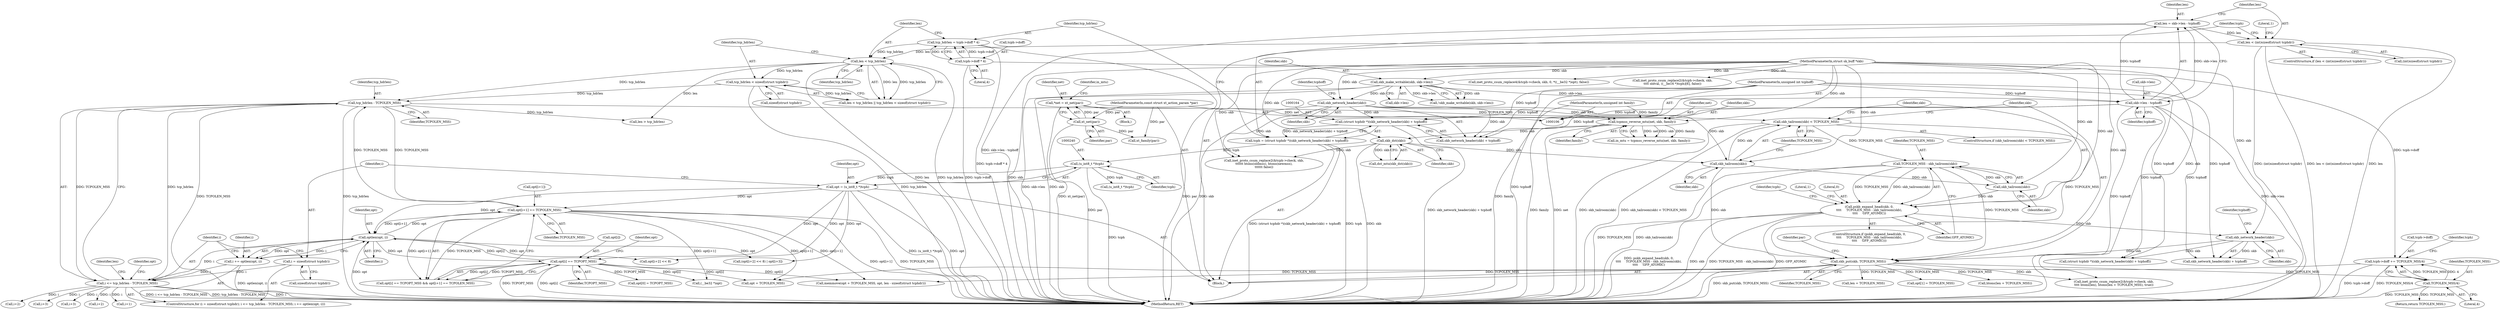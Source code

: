 digraph "0_linux_2638fd0f92d4397884fd991d8f4925cb3f081901@pointer" {
"1000466" [label="(Call,tcph->doff += TCPOLEN_MSS/4)"];
"1000470" [label="(Call,TCPOLEN_MSS/4)"];
"1000368" [label="(Call,skb_put(skb, TCPOLEN_MSS))"];
"1000365" [label="(Call,skb_network_header(skb))"];
"1000349" [label="(Call,pskb_expand_head(skb, 0,\n\t\t\t\t     TCPOLEN_MSS - skb_tailroom(skb),\n\t\t\t\t     GFP_ATOMIC))"];
"1000354" [label="(Call,skb_tailroom(skb))"];
"1000344" [label="(Call,skb_tailroom(skb))"];
"1000166" [label="(Call,skb_network_header(skb))"];
"1000136" [label="(Call,skb_make_writable(skb, skb->len))"];
"1000107" [label="(MethodParameterIn,struct sk_buff *skb)"];
"1000212" [label="(Call,skb_dst(skb))"];
"1000203" [label="(Call,tcpmss_reverse_mtu(net, skb, family))"];
"1000196" [label="(Call,*net = xt_net(par))"];
"1000198" [label="(Call,xt_net(par))"];
"1000108" [label="(MethodParameterIn,const struct xt_action_param *par)"];
"1000109" [label="(MethodParameterIn,unsigned int family)"];
"1000352" [label="(Call,TCPOLEN_MSS - skb_tailroom(skb))"];
"1000343" [label="(Call,skb_tailroom(skb) < TCPOLEN_MSS)"];
"1000249" [label="(Call,tcp_hdrlen - TCPOLEN_MSS)"];
"1000181" [label="(Call,tcp_hdrlen < sizeof(struct tcphdr))"];
"1000178" [label="(Call,len < tcp_hdrlen)"];
"1000152" [label="(Call,len < (int)sizeof(struct tcphdr))"];
"1000144" [label="(Call,len = skb->len - tcphoff)"];
"1000146" [label="(Call,skb->len - tcphoff)"];
"1000110" [label="(MethodParameterIn,unsigned int tcphoff)"];
"1000169" [label="(Call,tcp_hdrlen = tcph->doff * 4)"];
"1000171" [label="(Call,tcph->doff * 4)"];
"1000265" [label="(Call,opt[i+1] == TCPOLEN_MSS)"];
"1000254" [label="(Call,optlen(opt, i))"];
"1000237" [label="(Call,opt = (u_int8_t *)tcph)"];
"1000239" [label="(Call,(u_int8_t *)tcph)"];
"1000161" [label="(Call,tcph = (struct tcphdr *)(skb_network_header(skb) + tcphoff))"];
"1000163" [label="(Call,(struct tcphdr *)(skb_network_header(skb) + tcphoff))"];
"1000260" [label="(Call,opt[i] == TCPOPT_MSS)"];
"1000247" [label="(Call,i <= tcp_hdrlen - TCPOLEN_MSS)"];
"1000252" [label="(Call,i += optlen(opt, i))"];
"1000243" [label="(Call,i = sizeof(struct tcphdr))"];
"1000108" [label="(MethodParameterIn,const struct xt_action_param *par)"];
"1000249" [label="(Call,tcp_hdrlen - TCPOLEN_MSS)"];
"1000365" [label="(Call,skb_network_header(skb))"];
"1000265" [label="(Call,opt[i+1] == TCPOLEN_MSS)"];
"1000109" [label="(MethodParameterIn,unsigned int family)"];
"1000199" [label="(Identifier,par)"];
"1000243" [label="(Call,i = sizeof(struct tcphdr))"];
"1000197" [label="(Identifier,net)"];
"1000298" [label="(Call,i+2)"];
"1000286" [label="(Call,i+3)"];
"1000180" [label="(Identifier,tcp_hdrlen)"];
"1000362" [label="(Call,(struct tcphdr *)(skb_network_header(skb) + tcphoff))"];
"1000254" [label="(Call,optlen(opt, i))"];
"1000137" [label="(Identifier,skb)"];
"1000345" [label="(Identifier,skb)"];
"1000470" [label="(Call,TCPOLEN_MSS/4)"];
"1000175" [label="(Literal,4)"];
"1000352" [label="(Call,TCPOLEN_MSS - skb_tailroom(skb))"];
"1000161" [label="(Call,tcph = (struct tcphdr *)(skb_network_header(skb) + tcphoff))"];
"1000271" [label="(Identifier,TCPOLEN_MSS)"];
"1000330" [label="(Identifier,len)"];
"1000154" [label="(Call,(int)sizeof(struct tcphdr))"];
"1000162" [label="(Identifier,tcph)"];
"1000309" [label="(Call,i+3)"];
"1000153" [label="(Identifier,len)"];
"1000361" [label="(Identifier,tcph)"];
"1000206" [label="(Identifier,family)"];
"1000466" [label="(Call,tcph->doff += TCPOLEN_MSS/4)"];
"1000277" [label="(Call,opt[i+2] << 8)"];
"1000455" [label="(Call,(__be32 *)opt)"];
"1000204" [label="(Identifier,net)"];
"1000359" [label="(Literal,1)"];
"1000182" [label="(Identifier,tcp_hdrlen)"];
"1000179" [label="(Identifier,len)"];
"1000421" [label="(Call,opt[0] = TCPOPT_MSS)"];
"1000136" [label="(Call,skb_make_writable(skb, skb->len))"];
"1000356" [label="(Identifier,GFP_ATOMIC)"];
"1000144" [label="(Call,len = skb->len - tcphoff)"];
"1000266" [label="(Call,opt[i+1])"];
"1000212" [label="(Call,skb_dst(skb))"];
"1000354" [label="(Call,skb_tailroom(skb))"];
"1000205" [label="(Identifier,skb)"];
"1000256" [label="(Identifier,i)"];
"1000253" [label="(Identifier,i)"];
"1000178" [label="(Call,len < tcp_hdrlen)"];
"1000255" [label="(Identifier,opt)"];
"1000346" [label="(Identifier,TCPOLEN_MSS)"];
"1000147" [label="(Call,skb->len)"];
"1000150" [label="(Identifier,tcphoff)"];
"1000370" [label="(Identifier,TCPOLEN_MSS)"];
"1000112" [label="(Block,)"];
"1000349" [label="(Call,pskb_expand_head(skb, 0,\n\t\t\t\t     TCPOLEN_MSS - skb_tailroom(skb),\n\t\t\t\t     GFP_ATOMIC))"];
"1000366" [label="(Identifier,skb)"];
"1000165" [label="(Call,skb_network_header(skb) + tcphoff)"];
"1000238" [label="(Identifier,opt)"];
"1000172" [label="(Call,tcph->doff)"];
"1000259" [label="(Call,opt[i] == TCPOPT_MSS && opt[i+1] == TCPOLEN_MSS)"];
"1000344" [label="(Call,skb_tailroom(skb))"];
"1000353" [label="(Identifier,TCPOLEN_MSS)"];
"1000280" [label="(Call,i+2)"];
"1000201" [label="(Call,in_mtu = tcpmss_reverse_mtu(net, skb, family))"];
"1000351" [label="(Literal,0)"];
"1000329" [label="(Call,len > tcp_hdrlen)"];
"1000169" [label="(Call,tcp_hdrlen = tcph->doff * 4)"];
"1000160" [label="(Literal,1)"];
"1000373" [label="(Call,xt_family(par))"];
"1000417" [label="(Call,len + TCPOLEN_MSS)"];
"1000488" [label="(MethodReturn,RET)"];
"1000268" [label="(Call,i+1)"];
"1000368" [label="(Call,skb_put(skb, TCPOLEN_MSS))"];
"1000355" [label="(Identifier,skb)"];
"1000244" [label="(Identifier,i)"];
"1000486" [label="(Return,return TCPOLEN_MSS;)"];
"1000315" [label="(Call,inet_proto_csum_replace2(&tcph->check, skb,\n\t\t\t\t\t\t htons(oldmss), htons(newmss),\n\t\t\t\t\t\t false))"];
"1000151" [label="(ControlStructure,if (len < (int)sizeof(struct tcphdr)))"];
"1000237" [label="(Call,opt = (u_int8_t *)tcph)"];
"1000264" [label="(Identifier,TCPOPT_MSS)"];
"1000110" [label="(MethodParameterIn,unsigned int tcphoff)"];
"1000166" [label="(Call,skb_network_header(skb))"];
"1000426" [label="(Call,opt[1] = TCPOLEN_MSS)"];
"1000276" [label="(Call,(opt[i+2] << 8) | opt[i+3])"];
"1000408" [label="(Call,inet_proto_csum_replace2(&tcph->check, skb,\n\t\t\t\t htons(len), htons(len + TCPOLEN_MSS), true))"];
"1000342" [label="(ControlStructure,if (skb_tailroom(skb) < TCPOLEN_MSS))"];
"1000211" [label="(Call,dst_mtu(skb_dst(skb)))"];
"1000241" [label="(Identifier,tcph)"];
"1000400" [label="(Call,opt + TCPOLEN_MSS)"];
"1000198" [label="(Call,xt_net(par))"];
"1000239" [label="(Call,(u_int8_t *)tcph)"];
"1000183" [label="(Call,sizeof(struct tcphdr))"];
"1000348" [label="(ControlStructure,if (pskb_expand_head(skb, 0,\n\t\t\t\t     TCPOLEN_MSS - skb_tailroom(skb),\n\t\t\t\t     GFP_ATOMIC)))"];
"1000107" [label="(MethodParameterIn,struct sk_buff *skb)"];
"1000364" [label="(Call,skb_network_header(skb) + tcphoff)"];
"1000203" [label="(Call,tcpmss_reverse_mtu(net, skb, family))"];
"1000177" [label="(Call,len < tcp_hdrlen || tcp_hdrlen < sizeof(struct tcphdr))"];
"1000252" [label="(Call,i += optlen(opt, i))"];
"1000171" [label="(Call,tcph->doff * 4)"];
"1000202" [label="(Identifier,in_mtu)"];
"1000248" [label="(Identifier,i)"];
"1000146" [label="(Call,skb->len - tcphoff)"];
"1000399" [label="(Call,memmove(opt + TCPOLEN_MSS, opt, len - sizeof(struct tcphdr)))"];
"1000343" [label="(Call,skb_tailroom(skb) < TCPOLEN_MSS)"];
"1000471" [label="(Identifier,TCPOLEN_MSS)"];
"1000247" [label="(Call,i <= tcp_hdrlen - TCPOLEN_MSS)"];
"1000476" [label="(Identifier,tcph)"];
"1000138" [label="(Call,skb->len)"];
"1000394" [label="(Call,(u_int8_t *)tcph)"];
"1000145" [label="(Identifier,len)"];
"1000170" [label="(Identifier,tcp_hdrlen)"];
"1000267" [label="(Identifier,opt)"];
"1000163" [label="(Call,(struct tcphdr *)(skb_network_header(skb) + tcphoff))"];
"1000242" [label="(ControlStructure,for (i = sizeof(struct tcphdr); i <= tcp_hdrlen - TCPOLEN_MSS; i += optlen(opt, i)))"];
"1000167" [label="(Identifier,skb)"];
"1000251" [label="(Identifier,TCPOLEN_MSS)"];
"1000447" [label="(Call,inet_proto_csum_replace4(&tcph->check, skb, 0, *((__be32 *)opt), false))"];
"1000194" [label="(Block,)"];
"1000196" [label="(Call,*net = xt_net(par))"];
"1000369" [label="(Identifier,skb)"];
"1000213" [label="(Identifier,skb)"];
"1000135" [label="(Call,!skb_make_writable(skb, skb->len))"];
"1000260" [label="(Call,opt[i] == TCPOPT_MSS)"];
"1000168" [label="(Identifier,tcphoff)"];
"1000262" [label="(Identifier,opt)"];
"1000152" [label="(Call,len < (int)sizeof(struct tcphdr))"];
"1000367" [label="(Identifier,tcphoff)"];
"1000467" [label="(Call,tcph->doff)"];
"1000350" [label="(Identifier,skb)"];
"1000472" [label="(Literal,4)"];
"1000181" [label="(Call,tcp_hdrlen < sizeof(struct tcphdr))"];
"1000261" [label="(Call,opt[i])"];
"1000245" [label="(Call,sizeof(struct tcphdr))"];
"1000250" [label="(Identifier,tcp_hdrlen)"];
"1000416" [label="(Call,htons(len + TCPOLEN_MSS))"];
"1000473" [label="(Call,inet_proto_csum_replace2(&tcph->check, skb,\n\t\t\t\t oldval, ((__be16 *)tcph)[6], false))"];
"1000374" [label="(Identifier,par)"];
"1000466" -> "1000112"  [label="AST: "];
"1000466" -> "1000470"  [label="CFG: "];
"1000467" -> "1000466"  [label="AST: "];
"1000470" -> "1000466"  [label="AST: "];
"1000476" -> "1000466"  [label="CFG: "];
"1000466" -> "1000488"  [label="DDG: tcph->doff"];
"1000466" -> "1000488"  [label="DDG: TCPOLEN_MSS/4"];
"1000470" -> "1000466"  [label="DDG: TCPOLEN_MSS"];
"1000470" -> "1000466"  [label="DDG: 4"];
"1000171" -> "1000466"  [label="DDG: tcph->doff"];
"1000470" -> "1000472"  [label="CFG: "];
"1000471" -> "1000470"  [label="AST: "];
"1000472" -> "1000470"  [label="AST: "];
"1000470" -> "1000488"  [label="DDG: TCPOLEN_MSS"];
"1000368" -> "1000470"  [label="DDG: TCPOLEN_MSS"];
"1000470" -> "1000486"  [label="DDG: TCPOLEN_MSS"];
"1000368" -> "1000112"  [label="AST: "];
"1000368" -> "1000370"  [label="CFG: "];
"1000369" -> "1000368"  [label="AST: "];
"1000370" -> "1000368"  [label="AST: "];
"1000374" -> "1000368"  [label="CFG: "];
"1000368" -> "1000488"  [label="DDG: skb_put(skb, TCPOLEN_MSS)"];
"1000365" -> "1000368"  [label="DDG: skb"];
"1000344" -> "1000368"  [label="DDG: skb"];
"1000107" -> "1000368"  [label="DDG: skb"];
"1000352" -> "1000368"  [label="DDG: TCPOLEN_MSS"];
"1000343" -> "1000368"  [label="DDG: TCPOLEN_MSS"];
"1000368" -> "1000399"  [label="DDG: TCPOLEN_MSS"];
"1000368" -> "1000400"  [label="DDG: TCPOLEN_MSS"];
"1000368" -> "1000408"  [label="DDG: skb"];
"1000368" -> "1000416"  [label="DDG: TCPOLEN_MSS"];
"1000368" -> "1000417"  [label="DDG: TCPOLEN_MSS"];
"1000368" -> "1000426"  [label="DDG: TCPOLEN_MSS"];
"1000365" -> "1000364"  [label="AST: "];
"1000365" -> "1000366"  [label="CFG: "];
"1000366" -> "1000365"  [label="AST: "];
"1000367" -> "1000365"  [label="CFG: "];
"1000365" -> "1000362"  [label="DDG: skb"];
"1000365" -> "1000364"  [label="DDG: skb"];
"1000349" -> "1000365"  [label="DDG: skb"];
"1000107" -> "1000365"  [label="DDG: skb"];
"1000349" -> "1000348"  [label="AST: "];
"1000349" -> "1000356"  [label="CFG: "];
"1000350" -> "1000349"  [label="AST: "];
"1000351" -> "1000349"  [label="AST: "];
"1000352" -> "1000349"  [label="AST: "];
"1000356" -> "1000349"  [label="AST: "];
"1000359" -> "1000349"  [label="CFG: "];
"1000361" -> "1000349"  [label="CFG: "];
"1000349" -> "1000488"  [label="DDG: GFP_ATOMIC"];
"1000349" -> "1000488"  [label="DDG: pskb_expand_head(skb, 0,\n\t\t\t\t     TCPOLEN_MSS - skb_tailroom(skb),\n\t\t\t\t     GFP_ATOMIC)"];
"1000349" -> "1000488"  [label="DDG: skb"];
"1000349" -> "1000488"  [label="DDG: TCPOLEN_MSS - skb_tailroom(skb)"];
"1000354" -> "1000349"  [label="DDG: skb"];
"1000107" -> "1000349"  [label="DDG: skb"];
"1000352" -> "1000349"  [label="DDG: TCPOLEN_MSS"];
"1000352" -> "1000349"  [label="DDG: skb_tailroom(skb)"];
"1000354" -> "1000352"  [label="AST: "];
"1000354" -> "1000355"  [label="CFG: "];
"1000355" -> "1000354"  [label="AST: "];
"1000352" -> "1000354"  [label="CFG: "];
"1000354" -> "1000352"  [label="DDG: skb"];
"1000344" -> "1000354"  [label="DDG: skb"];
"1000107" -> "1000354"  [label="DDG: skb"];
"1000344" -> "1000343"  [label="AST: "];
"1000344" -> "1000345"  [label="CFG: "];
"1000345" -> "1000344"  [label="AST: "];
"1000346" -> "1000344"  [label="CFG: "];
"1000344" -> "1000343"  [label="DDG: skb"];
"1000166" -> "1000344"  [label="DDG: skb"];
"1000212" -> "1000344"  [label="DDG: skb"];
"1000107" -> "1000344"  [label="DDG: skb"];
"1000166" -> "1000165"  [label="AST: "];
"1000166" -> "1000167"  [label="CFG: "];
"1000167" -> "1000166"  [label="AST: "];
"1000168" -> "1000166"  [label="CFG: "];
"1000166" -> "1000488"  [label="DDG: skb"];
"1000166" -> "1000163"  [label="DDG: skb"];
"1000166" -> "1000165"  [label="DDG: skb"];
"1000136" -> "1000166"  [label="DDG: skb"];
"1000107" -> "1000166"  [label="DDG: skb"];
"1000166" -> "1000203"  [label="DDG: skb"];
"1000166" -> "1000315"  [label="DDG: skb"];
"1000136" -> "1000135"  [label="AST: "];
"1000136" -> "1000138"  [label="CFG: "];
"1000137" -> "1000136"  [label="AST: "];
"1000138" -> "1000136"  [label="AST: "];
"1000135" -> "1000136"  [label="CFG: "];
"1000136" -> "1000488"  [label="DDG: skb->len"];
"1000136" -> "1000488"  [label="DDG: skb"];
"1000136" -> "1000135"  [label="DDG: skb"];
"1000136" -> "1000135"  [label="DDG: skb->len"];
"1000107" -> "1000136"  [label="DDG: skb"];
"1000136" -> "1000146"  [label="DDG: skb->len"];
"1000107" -> "1000106"  [label="AST: "];
"1000107" -> "1000488"  [label="DDG: skb"];
"1000107" -> "1000203"  [label="DDG: skb"];
"1000107" -> "1000212"  [label="DDG: skb"];
"1000107" -> "1000315"  [label="DDG: skb"];
"1000107" -> "1000408"  [label="DDG: skb"];
"1000107" -> "1000447"  [label="DDG: skb"];
"1000107" -> "1000473"  [label="DDG: skb"];
"1000212" -> "1000211"  [label="AST: "];
"1000212" -> "1000213"  [label="CFG: "];
"1000213" -> "1000212"  [label="AST: "];
"1000211" -> "1000212"  [label="CFG: "];
"1000212" -> "1000488"  [label="DDG: skb"];
"1000212" -> "1000211"  [label="DDG: skb"];
"1000203" -> "1000212"  [label="DDG: skb"];
"1000212" -> "1000315"  [label="DDG: skb"];
"1000203" -> "1000201"  [label="AST: "];
"1000203" -> "1000206"  [label="CFG: "];
"1000204" -> "1000203"  [label="AST: "];
"1000205" -> "1000203"  [label="AST: "];
"1000206" -> "1000203"  [label="AST: "];
"1000201" -> "1000203"  [label="CFG: "];
"1000203" -> "1000488"  [label="DDG: family"];
"1000203" -> "1000488"  [label="DDG: net"];
"1000203" -> "1000201"  [label="DDG: net"];
"1000203" -> "1000201"  [label="DDG: skb"];
"1000203" -> "1000201"  [label="DDG: family"];
"1000196" -> "1000203"  [label="DDG: net"];
"1000109" -> "1000203"  [label="DDG: family"];
"1000196" -> "1000194"  [label="AST: "];
"1000196" -> "1000198"  [label="CFG: "];
"1000197" -> "1000196"  [label="AST: "];
"1000198" -> "1000196"  [label="AST: "];
"1000202" -> "1000196"  [label="CFG: "];
"1000196" -> "1000488"  [label="DDG: xt_net(par)"];
"1000198" -> "1000196"  [label="DDG: par"];
"1000198" -> "1000199"  [label="CFG: "];
"1000199" -> "1000198"  [label="AST: "];
"1000198" -> "1000488"  [label="DDG: par"];
"1000108" -> "1000198"  [label="DDG: par"];
"1000198" -> "1000373"  [label="DDG: par"];
"1000108" -> "1000106"  [label="AST: "];
"1000108" -> "1000488"  [label="DDG: par"];
"1000108" -> "1000373"  [label="DDG: par"];
"1000109" -> "1000106"  [label="AST: "];
"1000109" -> "1000488"  [label="DDG: family"];
"1000353" -> "1000352"  [label="AST: "];
"1000356" -> "1000352"  [label="CFG: "];
"1000352" -> "1000488"  [label="DDG: TCPOLEN_MSS"];
"1000352" -> "1000488"  [label="DDG: skb_tailroom(skb)"];
"1000343" -> "1000352"  [label="DDG: TCPOLEN_MSS"];
"1000343" -> "1000342"  [label="AST: "];
"1000343" -> "1000346"  [label="CFG: "];
"1000346" -> "1000343"  [label="AST: "];
"1000350" -> "1000343"  [label="CFG: "];
"1000369" -> "1000343"  [label="CFG: "];
"1000343" -> "1000488"  [label="DDG: skb_tailroom(skb)"];
"1000343" -> "1000488"  [label="DDG: skb_tailroom(skb) < TCPOLEN_MSS"];
"1000249" -> "1000343"  [label="DDG: TCPOLEN_MSS"];
"1000249" -> "1000247"  [label="AST: "];
"1000249" -> "1000251"  [label="CFG: "];
"1000250" -> "1000249"  [label="AST: "];
"1000251" -> "1000249"  [label="AST: "];
"1000247" -> "1000249"  [label="CFG: "];
"1000249" -> "1000488"  [label="DDG: TCPOLEN_MSS"];
"1000249" -> "1000488"  [label="DDG: tcp_hdrlen"];
"1000249" -> "1000247"  [label="DDG: tcp_hdrlen"];
"1000249" -> "1000247"  [label="DDG: TCPOLEN_MSS"];
"1000181" -> "1000249"  [label="DDG: tcp_hdrlen"];
"1000178" -> "1000249"  [label="DDG: tcp_hdrlen"];
"1000265" -> "1000249"  [label="DDG: TCPOLEN_MSS"];
"1000249" -> "1000265"  [label="DDG: TCPOLEN_MSS"];
"1000249" -> "1000329"  [label="DDG: tcp_hdrlen"];
"1000181" -> "1000177"  [label="AST: "];
"1000181" -> "1000183"  [label="CFG: "];
"1000182" -> "1000181"  [label="AST: "];
"1000183" -> "1000181"  [label="AST: "];
"1000177" -> "1000181"  [label="CFG: "];
"1000181" -> "1000488"  [label="DDG: tcp_hdrlen"];
"1000181" -> "1000177"  [label="DDG: tcp_hdrlen"];
"1000178" -> "1000181"  [label="DDG: tcp_hdrlen"];
"1000178" -> "1000177"  [label="AST: "];
"1000178" -> "1000180"  [label="CFG: "];
"1000179" -> "1000178"  [label="AST: "];
"1000180" -> "1000178"  [label="AST: "];
"1000182" -> "1000178"  [label="CFG: "];
"1000177" -> "1000178"  [label="CFG: "];
"1000178" -> "1000488"  [label="DDG: len"];
"1000178" -> "1000488"  [label="DDG: tcp_hdrlen"];
"1000178" -> "1000177"  [label="DDG: len"];
"1000178" -> "1000177"  [label="DDG: tcp_hdrlen"];
"1000152" -> "1000178"  [label="DDG: len"];
"1000169" -> "1000178"  [label="DDG: tcp_hdrlen"];
"1000178" -> "1000329"  [label="DDG: len"];
"1000152" -> "1000151"  [label="AST: "];
"1000152" -> "1000154"  [label="CFG: "];
"1000153" -> "1000152"  [label="AST: "];
"1000154" -> "1000152"  [label="AST: "];
"1000160" -> "1000152"  [label="CFG: "];
"1000162" -> "1000152"  [label="CFG: "];
"1000152" -> "1000488"  [label="DDG: len < (int)sizeof(struct tcphdr)"];
"1000152" -> "1000488"  [label="DDG: len"];
"1000152" -> "1000488"  [label="DDG: (int)sizeof(struct tcphdr)"];
"1000144" -> "1000152"  [label="DDG: len"];
"1000144" -> "1000112"  [label="AST: "];
"1000144" -> "1000146"  [label="CFG: "];
"1000145" -> "1000144"  [label="AST: "];
"1000146" -> "1000144"  [label="AST: "];
"1000153" -> "1000144"  [label="CFG: "];
"1000144" -> "1000488"  [label="DDG: skb->len - tcphoff"];
"1000146" -> "1000144"  [label="DDG: skb->len"];
"1000146" -> "1000144"  [label="DDG: tcphoff"];
"1000146" -> "1000150"  [label="CFG: "];
"1000147" -> "1000146"  [label="AST: "];
"1000150" -> "1000146"  [label="AST: "];
"1000146" -> "1000488"  [label="DDG: tcphoff"];
"1000146" -> "1000488"  [label="DDG: skb->len"];
"1000110" -> "1000146"  [label="DDG: tcphoff"];
"1000146" -> "1000163"  [label="DDG: tcphoff"];
"1000146" -> "1000165"  [label="DDG: tcphoff"];
"1000146" -> "1000362"  [label="DDG: tcphoff"];
"1000146" -> "1000364"  [label="DDG: tcphoff"];
"1000110" -> "1000106"  [label="AST: "];
"1000110" -> "1000488"  [label="DDG: tcphoff"];
"1000110" -> "1000163"  [label="DDG: tcphoff"];
"1000110" -> "1000165"  [label="DDG: tcphoff"];
"1000110" -> "1000362"  [label="DDG: tcphoff"];
"1000110" -> "1000364"  [label="DDG: tcphoff"];
"1000169" -> "1000112"  [label="AST: "];
"1000169" -> "1000171"  [label="CFG: "];
"1000170" -> "1000169"  [label="AST: "];
"1000171" -> "1000169"  [label="AST: "];
"1000179" -> "1000169"  [label="CFG: "];
"1000169" -> "1000488"  [label="DDG: tcph->doff * 4"];
"1000171" -> "1000169"  [label="DDG: tcph->doff"];
"1000171" -> "1000169"  [label="DDG: 4"];
"1000171" -> "1000175"  [label="CFG: "];
"1000172" -> "1000171"  [label="AST: "];
"1000175" -> "1000171"  [label="AST: "];
"1000171" -> "1000488"  [label="DDG: tcph->doff"];
"1000265" -> "1000259"  [label="AST: "];
"1000265" -> "1000271"  [label="CFG: "];
"1000266" -> "1000265"  [label="AST: "];
"1000271" -> "1000265"  [label="AST: "];
"1000259" -> "1000265"  [label="CFG: "];
"1000265" -> "1000488"  [label="DDG: opt[i+1]"];
"1000265" -> "1000488"  [label="DDG: TCPOLEN_MSS"];
"1000265" -> "1000254"  [label="DDG: opt[i+1]"];
"1000265" -> "1000259"  [label="DDG: opt[i+1]"];
"1000265" -> "1000259"  [label="DDG: TCPOLEN_MSS"];
"1000254" -> "1000265"  [label="DDG: opt"];
"1000237" -> "1000265"  [label="DDG: opt"];
"1000265" -> "1000399"  [label="DDG: opt[i+1]"];
"1000265" -> "1000400"  [label="DDG: opt[i+1]"];
"1000265" -> "1000455"  [label="DDG: opt[i+1]"];
"1000254" -> "1000252"  [label="AST: "];
"1000254" -> "1000256"  [label="CFG: "];
"1000255" -> "1000254"  [label="AST: "];
"1000256" -> "1000254"  [label="AST: "];
"1000252" -> "1000254"  [label="CFG: "];
"1000254" -> "1000488"  [label="DDG: opt"];
"1000254" -> "1000252"  [label="DDG: opt"];
"1000254" -> "1000252"  [label="DDG: i"];
"1000237" -> "1000254"  [label="DDG: opt"];
"1000260" -> "1000254"  [label="DDG: opt[i]"];
"1000247" -> "1000254"  [label="DDG: i"];
"1000254" -> "1000260"  [label="DDG: opt"];
"1000254" -> "1000277"  [label="DDG: opt"];
"1000254" -> "1000276"  [label="DDG: opt"];
"1000237" -> "1000112"  [label="AST: "];
"1000237" -> "1000239"  [label="CFG: "];
"1000238" -> "1000237"  [label="AST: "];
"1000239" -> "1000237"  [label="AST: "];
"1000244" -> "1000237"  [label="CFG: "];
"1000237" -> "1000488"  [label="DDG: (u_int8_t *)tcph"];
"1000237" -> "1000488"  [label="DDG: opt"];
"1000239" -> "1000237"  [label="DDG: tcph"];
"1000237" -> "1000260"  [label="DDG: opt"];
"1000237" -> "1000277"  [label="DDG: opt"];
"1000237" -> "1000276"  [label="DDG: opt"];
"1000239" -> "1000241"  [label="CFG: "];
"1000240" -> "1000239"  [label="AST: "];
"1000241" -> "1000239"  [label="AST: "];
"1000239" -> "1000488"  [label="DDG: tcph"];
"1000161" -> "1000239"  [label="DDG: tcph"];
"1000239" -> "1000394"  [label="DDG: tcph"];
"1000161" -> "1000112"  [label="AST: "];
"1000161" -> "1000163"  [label="CFG: "];
"1000162" -> "1000161"  [label="AST: "];
"1000163" -> "1000161"  [label="AST: "];
"1000170" -> "1000161"  [label="CFG: "];
"1000161" -> "1000488"  [label="DDG: (struct tcphdr *)(skb_network_header(skb) + tcphoff)"];
"1000161" -> "1000488"  [label="DDG: tcph"];
"1000163" -> "1000161"  [label="DDG: skb_network_header(skb) + tcphoff"];
"1000163" -> "1000165"  [label="CFG: "];
"1000164" -> "1000163"  [label="AST: "];
"1000165" -> "1000163"  [label="AST: "];
"1000163" -> "1000488"  [label="DDG: skb_network_header(skb) + tcphoff"];
"1000260" -> "1000259"  [label="AST: "];
"1000260" -> "1000264"  [label="CFG: "];
"1000261" -> "1000260"  [label="AST: "];
"1000264" -> "1000260"  [label="AST: "];
"1000267" -> "1000260"  [label="CFG: "];
"1000259" -> "1000260"  [label="CFG: "];
"1000260" -> "1000488"  [label="DDG: TCPOPT_MSS"];
"1000260" -> "1000488"  [label="DDG: opt[i]"];
"1000260" -> "1000259"  [label="DDG: opt[i]"];
"1000260" -> "1000259"  [label="DDG: TCPOPT_MSS"];
"1000260" -> "1000399"  [label="DDG: opt[i]"];
"1000260" -> "1000400"  [label="DDG: opt[i]"];
"1000260" -> "1000421"  [label="DDG: TCPOPT_MSS"];
"1000260" -> "1000455"  [label="DDG: opt[i]"];
"1000247" -> "1000242"  [label="AST: "];
"1000248" -> "1000247"  [label="AST: "];
"1000262" -> "1000247"  [label="CFG: "];
"1000330" -> "1000247"  [label="CFG: "];
"1000247" -> "1000488"  [label="DDG: i"];
"1000247" -> "1000488"  [label="DDG: i <= tcp_hdrlen - TCPOLEN_MSS"];
"1000247" -> "1000488"  [label="DDG: tcp_hdrlen - TCPOLEN_MSS"];
"1000252" -> "1000247"  [label="DDG: i"];
"1000243" -> "1000247"  [label="DDG: i"];
"1000247" -> "1000268"  [label="DDG: i"];
"1000247" -> "1000280"  [label="DDG: i"];
"1000247" -> "1000286"  [label="DDG: i"];
"1000247" -> "1000298"  [label="DDG: i"];
"1000247" -> "1000309"  [label="DDG: i"];
"1000252" -> "1000242"  [label="AST: "];
"1000253" -> "1000252"  [label="AST: "];
"1000248" -> "1000252"  [label="CFG: "];
"1000252" -> "1000488"  [label="DDG: optlen(opt, i)"];
"1000243" -> "1000242"  [label="AST: "];
"1000243" -> "1000245"  [label="CFG: "];
"1000244" -> "1000243"  [label="AST: "];
"1000245" -> "1000243"  [label="AST: "];
"1000248" -> "1000243"  [label="CFG: "];
}
